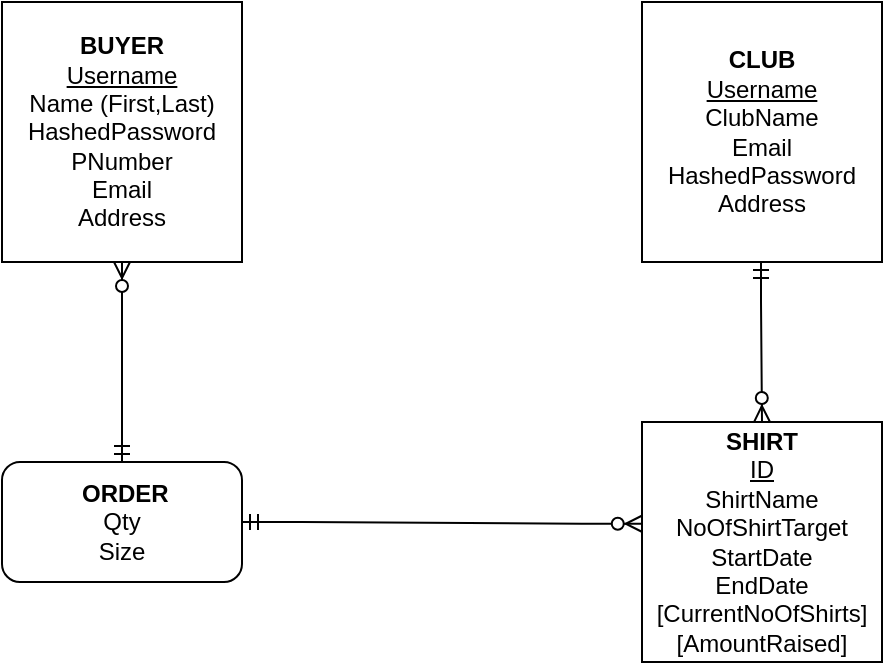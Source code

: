 <mxfile version="18.1.3" type="device"><diagram id="vuoh-4M84F_ByQyYQXZ2" name="Page-1"><mxGraphModel dx="1247" dy="677" grid="1" gridSize="10" guides="1" tooltips="1" connect="1" arrows="1" fold="1" page="1" pageScale="1" pageWidth="850" pageHeight="1100" math="0" shadow="0"><root><mxCell id="0"/><mxCell id="1" parent="0"/><mxCell id="xuTjoLUGG5OF9b8HWX8w-1" value="&lt;b&gt;BUYER&lt;/b&gt;&lt;br&gt;&lt;u&gt;Username&lt;/u&gt;&lt;br&gt;Name (First,Last)&lt;br&gt;HashedPassword&lt;br&gt;PNumber&lt;br&gt;Email&lt;br&gt;Address" style="rounded=0;whiteSpace=wrap;html=1;" vertex="1" parent="1"><mxGeometry x="150" y="80" width="120" height="130" as="geometry"/></mxCell><mxCell id="xuTjoLUGG5OF9b8HWX8w-2" value="&lt;b style=&quot;&quot;&gt;CLUB&lt;/b&gt;&lt;br&gt;&lt;u&gt;Username&lt;br&gt;&lt;/u&gt;ClubName&lt;br&gt;Email&lt;br&gt;HashedPassword&lt;br&gt;Address" style="rounded=0;whiteSpace=wrap;html=1;" vertex="1" parent="1"><mxGeometry x="470" y="80" width="120" height="130" as="geometry"/></mxCell><mxCell id="xuTjoLUGG5OF9b8HWX8w-3" value="&lt;b&gt;SHIRT&lt;br&gt;&lt;/b&gt;&lt;u&gt;ID&lt;br&gt;&lt;/u&gt;ShirtName&lt;br&gt;NoOfShirtTarget&lt;br&gt;StartDate&lt;br&gt;EndDate&lt;br&gt;[CurrentNoOfShirts]&lt;br&gt;[AmountRaised]" style="rounded=0;whiteSpace=wrap;html=1;" vertex="1" parent="1"><mxGeometry x="470" y="290" width="120" height="120" as="geometry"/></mxCell><mxCell id="xuTjoLUGG5OF9b8HWX8w-4" value="&amp;nbsp;&lt;b&gt;ORDER&lt;/b&gt;&lt;br&gt;Qty&lt;br&gt;Size" style="rounded=1;whiteSpace=wrap;html=1;fillColor=#ffffff;" vertex="1" parent="1"><mxGeometry x="150" y="310" width="120" height="60" as="geometry"/></mxCell><mxCell id="xuTjoLUGG5OF9b8HWX8w-5" value="" style="edgeStyle=entityRelationEdgeStyle;fontSize=12;html=1;endArrow=ERzeroToMany;startArrow=ERmandOne;rounded=0;entryX=-0.001;entryY=0.424;entryDx=0;entryDy=0;entryPerimeter=0;" edge="1" parent="1" target="xuTjoLUGG5OF9b8HWX8w-3"><mxGeometry width="100" height="100" relative="1" as="geometry"><mxPoint x="270" y="340" as="sourcePoint"/><mxPoint x="370" y="240" as="targetPoint"/></mxGeometry></mxCell><mxCell id="xuTjoLUGG5OF9b8HWX8w-7" value="" style="fontSize=12;html=1;endArrow=ERzeroToMany;startArrow=ERmandOne;rounded=0;exitX=0.5;exitY=0;exitDx=0;exitDy=0;" edge="1" parent="1" source="xuTjoLUGG5OF9b8HWX8w-4"><mxGeometry width="100" height="100" relative="1" as="geometry"><mxPoint x="160" y="370" as="sourcePoint"/><mxPoint x="210" y="210" as="targetPoint"/></mxGeometry></mxCell><mxCell id="xuTjoLUGG5OF9b8HWX8w-9" value="" style="fontSize=12;html=1;endArrow=ERzeroToMany;startArrow=ERmandOne;rounded=0;exitX=0.5;exitY=0;exitDx=0;exitDy=0;entryX=0.5;entryY=0;entryDx=0;entryDy=0;" edge="1" parent="1" target="xuTjoLUGG5OF9b8HWX8w-3"><mxGeometry width="100" height="100" relative="1" as="geometry"><mxPoint x="529.5" y="210" as="sourcePoint"/><mxPoint x="529.5" y="260" as="targetPoint"/><Array as="points"><mxPoint x="529.5" y="230"/></Array></mxGeometry></mxCell></root></mxGraphModel></diagram></mxfile>